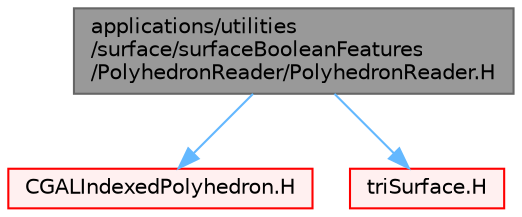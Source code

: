 digraph "applications/utilities/surface/surfaceBooleanFeatures/PolyhedronReader/PolyhedronReader.H"
{
 // LATEX_PDF_SIZE
  bgcolor="transparent";
  edge [fontname=Helvetica,fontsize=10,labelfontname=Helvetica,labelfontsize=10];
  node [fontname=Helvetica,fontsize=10,shape=box,height=0.2,width=0.4];
  Node1 [id="Node000001",label="applications/utilities\l/surface/surfaceBooleanFeatures\l/PolyhedronReader/PolyhedronReader.H",height=0.2,width=0.4,color="gray40", fillcolor="grey60", style="filled", fontcolor="black",tooltip=" "];
  Node1 -> Node2 [id="edge1_Node000001_Node000002",color="steelblue1",style="solid",tooltip=" "];
  Node2 [id="Node000002",label="CGALIndexedPolyhedron.H",height=0.2,width=0.4,color="red", fillcolor="#FFF0F0", style="filled",URL="$CGALIndexedPolyhedron_8H.html",tooltip="CGAL data structures used for triSurface handling."];
  Node1 -> Node36 [id="edge2_Node000001_Node000036",color="steelblue1",style="solid",tooltip=" "];
  Node36 [id="Node000036",label="triSurface.H",height=0.2,width=0.4,color="red", fillcolor="#FFF0F0", style="filled",URL="$triSurface_8H.html",tooltip=" "];
}
